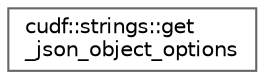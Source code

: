 digraph "类继承关系图"
{
 // LATEX_PDF_SIZE
  bgcolor="transparent";
  edge [fontname=Helvetica,fontsize=10,labelfontname=Helvetica,labelfontsize=10];
  node [fontname=Helvetica,fontsize=10,shape=box,height=0.2,width=0.4];
  rankdir="LR";
  Node0 [id="Node000000",label="cudf::strings::get\l_json_object_options",height=0.2,width=0.4,color="grey40", fillcolor="white", style="filled",URL="$classcudf_1_1strings_1_1get__json__object__options.html",tooltip="Settings for get_json_object()."];
}
